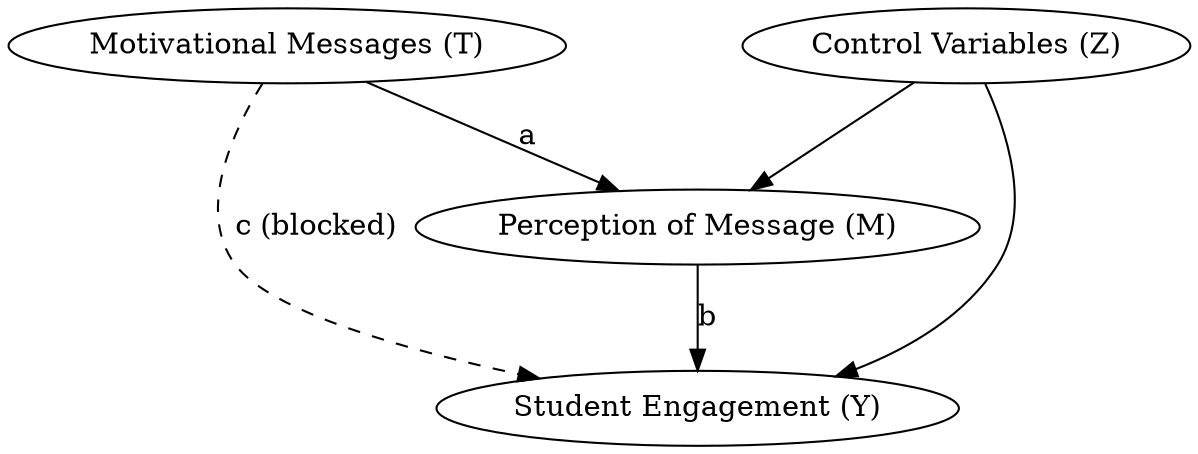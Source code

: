 // Causal Diagram
digraph {
	T [label="Motivational Messages (T)"]
	M [label="Perception of Message (M)"]
	Y [label="Student Engagement (Y)"]
	Z [label="Control Variables (Z)"]
	T -> M [label=a]
	M -> Y [label=b]
	T -> Y [label="c (blocked)" style=dashed]
	Z -> M
	Z -> Y
}
